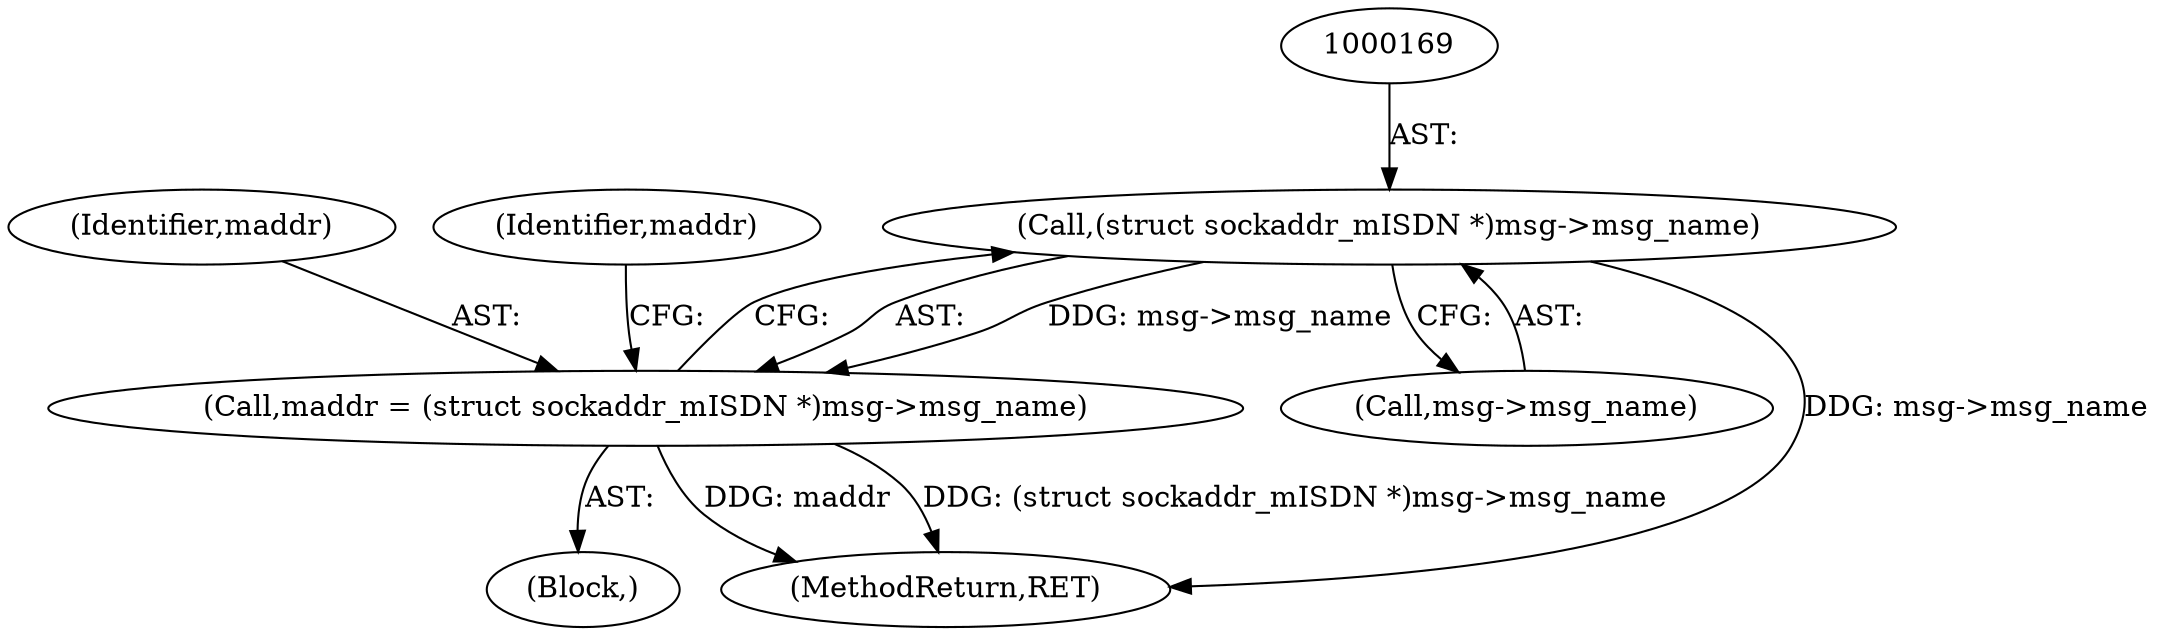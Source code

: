 digraph "1_linux_f3d3342602f8bcbf37d7c46641cb9bca7618eb1c_1@del" {
"1000168" [label="(Call,(struct sockaddr_mISDN *)msg->msg_name)"];
"1000166" [label="(Call,maddr = (struct sockaddr_mISDN *)msg->msg_name)"];
"1000170" [label="(Call,msg->msg_name)"];
"1000333" [label="(MethodReturn,RET)"];
"1000159" [label="(Block,)"];
"1000167" [label="(Identifier,maddr)"];
"1000175" [label="(Identifier,maddr)"];
"1000166" [label="(Call,maddr = (struct sockaddr_mISDN *)msg->msg_name)"];
"1000168" [label="(Call,(struct sockaddr_mISDN *)msg->msg_name)"];
"1000168" -> "1000166"  [label="AST: "];
"1000168" -> "1000170"  [label="CFG: "];
"1000169" -> "1000168"  [label="AST: "];
"1000170" -> "1000168"  [label="AST: "];
"1000166" -> "1000168"  [label="CFG: "];
"1000168" -> "1000333"  [label="DDG: msg->msg_name"];
"1000168" -> "1000166"  [label="DDG: msg->msg_name"];
"1000166" -> "1000159"  [label="AST: "];
"1000167" -> "1000166"  [label="AST: "];
"1000175" -> "1000166"  [label="CFG: "];
"1000166" -> "1000333"  [label="DDG: (struct sockaddr_mISDN *)msg->msg_name"];
"1000166" -> "1000333"  [label="DDG: maddr"];
}
